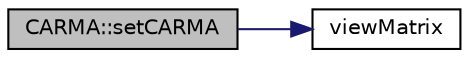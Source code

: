 digraph "CARMA::setCARMA"
{
  edge [fontname="Helvetica",fontsize="10",labelfontname="Helvetica",labelfontsize="10"];
  node [fontname="Helvetica",fontsize="10",shape=record];
  rankdir="LR";
  Node1 [label="CARMA::setCARMA",height=0.2,width=0.4,color="black", fillcolor="grey75", style="filled" fontcolor="black"];
  Node1 -> Node2 [color="midnightblue",fontsize="10",style="solid"];
  Node2 [label="viewMatrix",height=0.2,width=0.4,color="black", fillcolor="white", style="filled",URL="$_c_a_r_m_a_8cpp.html#a32cca3ca3e17261a84d64c6653524515"];
}

